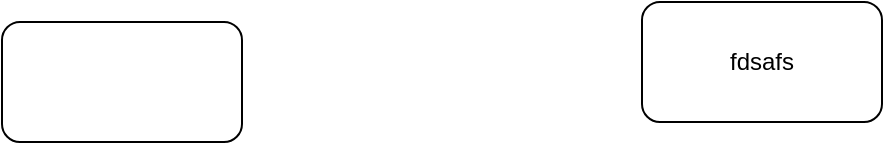 <mxfile version="14.5.4" type="github">
  <diagram id="wVHqMFLJX0tOsd0Hdjzc" name="第 1 页">
    <mxGraphModel dx="1038" dy="544" grid="1" gridSize="10" guides="1" tooltips="1" connect="1" arrows="1" fold="1" page="1" pageScale="1" pageWidth="827" pageHeight="1169" math="0" shadow="0">
      <root>
        <mxCell id="0" />
        <mxCell id="1" parent="0" />
        <mxCell id="l-7oo_wVTbToq5Qx9M19-1" value="fdsafs" style="rounded=1;whiteSpace=wrap;html=1;" parent="1" vertex="1">
          <mxGeometry x="450" y="180" width="120" height="60" as="geometry" />
        </mxCell>
        <mxCell id="CFSv9ZD-DVeA5rIXgFi7-1" value="" style="rounded=1;whiteSpace=wrap;html=1;" vertex="1" parent="1">
          <mxGeometry x="130" y="190" width="120" height="60" as="geometry" />
        </mxCell>
      </root>
    </mxGraphModel>
  </diagram>
</mxfile>
